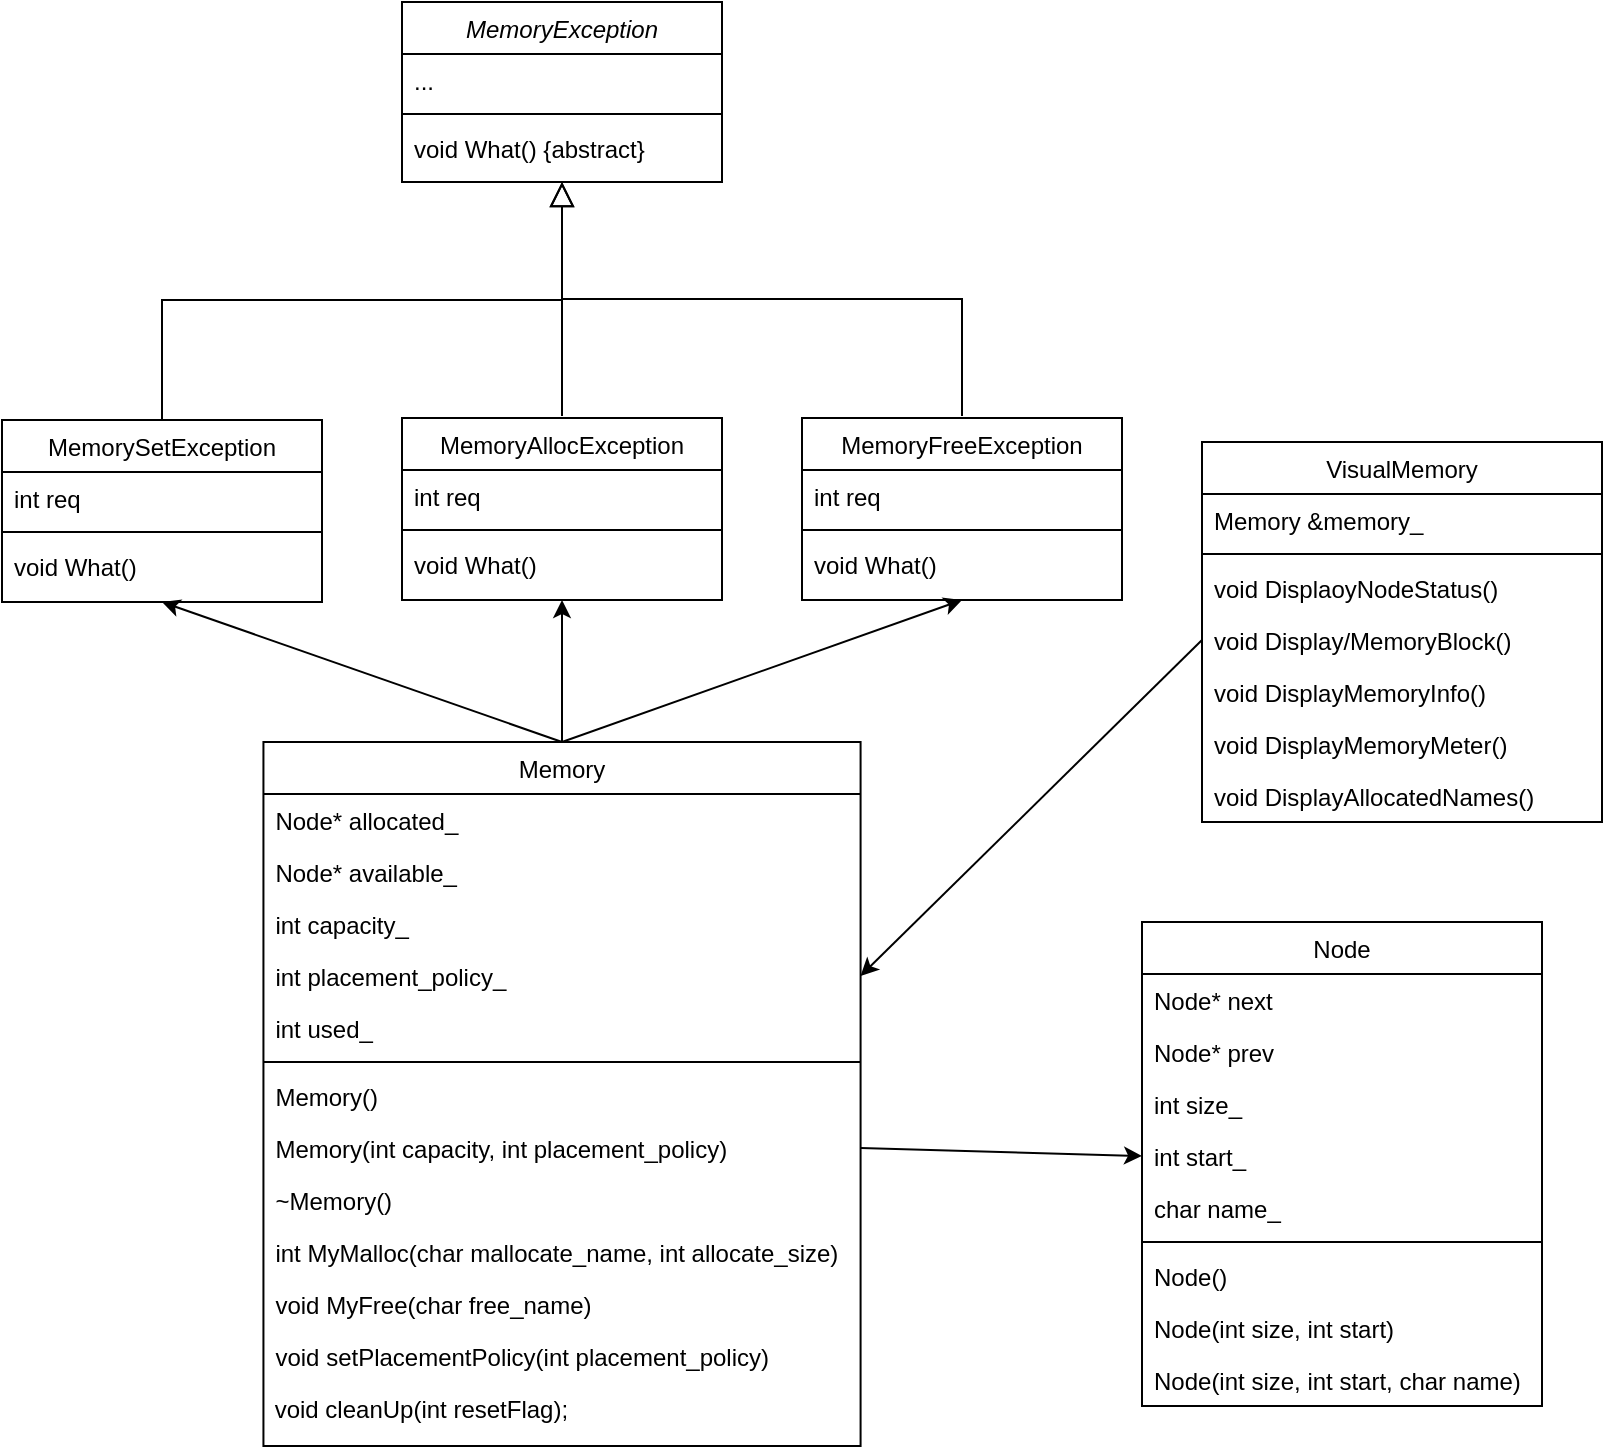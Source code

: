 <mxfile version="20.5.3" type="device" pages="2"><diagram id="C5RBs43oDa-KdzZeNtuy" name="Page-1"><mxGraphModel dx="1634" dy="847" grid="1" gridSize="10" guides="1" tooltips="1" connect="1" arrows="1" fold="1" page="1" pageScale="1" pageWidth="827" pageHeight="1169" math="0" shadow="0"><root><mxCell id="WIyWlLk6GJQsqaUBKTNV-0"/><mxCell id="WIyWlLk6GJQsqaUBKTNV-1" parent="WIyWlLk6GJQsqaUBKTNV-0"/><mxCell id="zkfFHV4jXpPFQw0GAbJ--0" value="MemoryException" style="swimlane;fontStyle=2;align=center;verticalAlign=top;childLayout=stackLayout;horizontal=1;startSize=26;horizontalStack=0;resizeParent=1;resizeLast=0;collapsible=1;marginBottom=0;rounded=0;shadow=0;strokeWidth=1;" parent="WIyWlLk6GJQsqaUBKTNV-1" vertex="1"><mxGeometry x="380" y="130" width="160" height="90" as="geometry"><mxRectangle x="230" y="140" width="160" height="26" as="alternateBounds"/></mxGeometry></mxCell><mxCell id="zkfFHV4jXpPFQw0GAbJ--1" value="..." style="text;align=left;verticalAlign=top;spacingLeft=4;spacingRight=4;overflow=hidden;rotatable=0;points=[[0,0.5],[1,0.5]];portConstraint=eastwest;" parent="zkfFHV4jXpPFQw0GAbJ--0" vertex="1"><mxGeometry y="26" width="160" height="26" as="geometry"/></mxCell><mxCell id="zkfFHV4jXpPFQw0GAbJ--4" value="" style="line;html=1;strokeWidth=1;align=left;verticalAlign=middle;spacingTop=-1;spacingLeft=3;spacingRight=3;rotatable=0;labelPosition=right;points=[];portConstraint=eastwest;" parent="zkfFHV4jXpPFQw0GAbJ--0" vertex="1"><mxGeometry y="52" width="160" height="8" as="geometry"/></mxCell><mxCell id="zkfFHV4jXpPFQw0GAbJ--5" value="void What() {abstract}" style="text;align=left;verticalAlign=top;spacingLeft=4;spacingRight=4;overflow=hidden;rotatable=0;points=[[0,0.5],[1,0.5]];portConstraint=eastwest;" parent="zkfFHV4jXpPFQw0GAbJ--0" vertex="1"><mxGeometry y="60" width="160" height="26" as="geometry"/></mxCell><mxCell id="zkfFHV4jXpPFQw0GAbJ--12" value="" style="endArrow=block;endSize=10;endFill=0;shadow=0;strokeWidth=1;rounded=0;edgeStyle=elbowEdgeStyle;elbow=vertical;" parent="WIyWlLk6GJQsqaUBKTNV-1" target="zkfFHV4jXpPFQw0GAbJ--0" edge="1"><mxGeometry width="160" relative="1" as="geometry"><mxPoint x="460" y="337" as="sourcePoint"/><mxPoint x="450" y="183" as="targetPoint"/></mxGeometry></mxCell><mxCell id="zkfFHV4jXpPFQw0GAbJ--16" value="" style="endArrow=block;endSize=10;endFill=0;shadow=0;strokeWidth=1;rounded=0;edgeStyle=elbowEdgeStyle;elbow=vertical;" parent="WIyWlLk6GJQsqaUBKTNV-1" edge="1"><mxGeometry width="160" relative="1" as="geometry"><mxPoint x="660" y="337" as="sourcePoint"/><mxPoint x="460" y="220" as="targetPoint"/></mxGeometry></mxCell><mxCell id="soOEZact5vehIFT3knkq-0" value="MemorySetException" style="swimlane;fontStyle=0;align=center;verticalAlign=top;childLayout=stackLayout;horizontal=1;startSize=26;horizontalStack=0;resizeParent=1;resizeLast=0;collapsible=1;marginBottom=0;rounded=0;shadow=0;strokeWidth=1;" parent="WIyWlLk6GJQsqaUBKTNV-1" vertex="1"><mxGeometry x="180" y="339" width="160" height="91" as="geometry"><mxRectangle x="340" y="380" width="170" height="26" as="alternateBounds"/></mxGeometry></mxCell><mxCell id="soOEZact5vehIFT3knkq-1" value="int req" style="text;align=left;verticalAlign=top;spacingLeft=4;spacingRight=4;overflow=hidden;rotatable=0;points=[[0,0.5],[1,0.5]];portConstraint=eastwest;" parent="soOEZact5vehIFT3knkq-0" vertex="1"><mxGeometry y="26" width="160" height="26" as="geometry"/></mxCell><mxCell id="soOEZact5vehIFT3knkq-2" value="" style="line;html=1;strokeWidth=1;align=left;verticalAlign=middle;spacingTop=-1;spacingLeft=3;spacingRight=3;rotatable=0;labelPosition=right;points=[];portConstraint=eastwest;" parent="soOEZact5vehIFT3knkq-0" vertex="1"><mxGeometry y="52" width="160" height="8" as="geometry"/></mxCell><mxCell id="9rT6gEfBduvS2ALJpc-B-1" value="void What()" style="text;align=left;verticalAlign=top;spacingLeft=4;spacingRight=4;overflow=hidden;rotatable=0;points=[[0,0.5],[1,0.5]];portConstraint=eastwest;" parent="soOEZact5vehIFT3knkq-0" vertex="1"><mxGeometry y="60" width="160" height="26" as="geometry"/></mxCell><mxCell id="soOEZact5vehIFT3knkq-4" value="" style="endArrow=none;html=1;rounded=0;exitX=0.5;exitY=0;exitDx=0;exitDy=0;" parent="WIyWlLk6GJQsqaUBKTNV-1" edge="1"><mxGeometry width="50" height="50" relative="1" as="geometry"><mxPoint x="260" y="339" as="sourcePoint"/><mxPoint x="460" y="279" as="targetPoint"/><Array as="points"><mxPoint x="260" y="279"/></Array></mxGeometry></mxCell><mxCell id="9rT6gEfBduvS2ALJpc-B-2" value="MemoryAllocException" style="swimlane;fontStyle=0;align=center;verticalAlign=top;childLayout=stackLayout;horizontal=1;startSize=26;horizontalStack=0;resizeParent=1;resizeLast=0;collapsible=1;marginBottom=0;rounded=0;shadow=0;strokeWidth=1;" parent="WIyWlLk6GJQsqaUBKTNV-1" vertex="1"><mxGeometry x="380" y="338" width="160" height="91" as="geometry"><mxRectangle x="340" y="380" width="170" height="26" as="alternateBounds"/></mxGeometry></mxCell><mxCell id="9rT6gEfBduvS2ALJpc-B-3" value="int req" style="text;align=left;verticalAlign=top;spacingLeft=4;spacingRight=4;overflow=hidden;rotatable=0;points=[[0,0.5],[1,0.5]];portConstraint=eastwest;" parent="9rT6gEfBduvS2ALJpc-B-2" vertex="1"><mxGeometry y="26" width="160" height="26" as="geometry"/></mxCell><mxCell id="9rT6gEfBduvS2ALJpc-B-4" value="" style="line;html=1;strokeWidth=1;align=left;verticalAlign=middle;spacingTop=-1;spacingLeft=3;spacingRight=3;rotatable=0;labelPosition=right;points=[];portConstraint=eastwest;" parent="9rT6gEfBduvS2ALJpc-B-2" vertex="1"><mxGeometry y="52" width="160" height="8" as="geometry"/></mxCell><mxCell id="9rT6gEfBduvS2ALJpc-B-5" value="void What()" style="text;align=left;verticalAlign=top;spacingLeft=4;spacingRight=4;overflow=hidden;rotatable=0;points=[[0,0.5],[1,0.5]];portConstraint=eastwest;" parent="9rT6gEfBduvS2ALJpc-B-2" vertex="1"><mxGeometry y="60" width="160" height="26" as="geometry"/></mxCell><mxCell id="9rT6gEfBduvS2ALJpc-B-6" value="MemoryFreeException" style="swimlane;fontStyle=0;align=center;verticalAlign=top;childLayout=stackLayout;horizontal=1;startSize=26;horizontalStack=0;resizeParent=1;resizeLast=0;collapsible=1;marginBottom=0;rounded=0;shadow=0;strokeWidth=1;" parent="WIyWlLk6GJQsqaUBKTNV-1" vertex="1"><mxGeometry x="580" y="338" width="160" height="91" as="geometry"><mxRectangle x="340" y="380" width="170" height="26" as="alternateBounds"/></mxGeometry></mxCell><mxCell id="9rT6gEfBduvS2ALJpc-B-7" value="int req" style="text;align=left;verticalAlign=top;spacingLeft=4;spacingRight=4;overflow=hidden;rotatable=0;points=[[0,0.5],[1,0.5]];portConstraint=eastwest;" parent="9rT6gEfBduvS2ALJpc-B-6" vertex="1"><mxGeometry y="26" width="160" height="26" as="geometry"/></mxCell><mxCell id="9rT6gEfBduvS2ALJpc-B-8" value="" style="line;html=1;strokeWidth=1;align=left;verticalAlign=middle;spacingTop=-1;spacingLeft=3;spacingRight=3;rotatable=0;labelPosition=right;points=[];portConstraint=eastwest;" parent="9rT6gEfBduvS2ALJpc-B-6" vertex="1"><mxGeometry y="52" width="160" height="8" as="geometry"/></mxCell><mxCell id="9rT6gEfBduvS2ALJpc-B-9" value="void What()" style="text;align=left;verticalAlign=top;spacingLeft=4;spacingRight=4;overflow=hidden;rotatable=0;points=[[0,0.5],[1,0.5]];portConstraint=eastwest;" parent="9rT6gEfBduvS2ALJpc-B-6" vertex="1"><mxGeometry y="60" width="160" height="26" as="geometry"/></mxCell><mxCell id="9rT6gEfBduvS2ALJpc-B-10" value="Memory" style="swimlane;fontStyle=0;align=center;verticalAlign=top;childLayout=stackLayout;horizontal=1;startSize=26;horizontalStack=0;resizeParent=1;resizeLast=0;collapsible=1;marginBottom=0;rounded=0;shadow=0;strokeWidth=1;" parent="WIyWlLk6GJQsqaUBKTNV-1" vertex="1"><mxGeometry x="310.72" y="500" width="298.57" height="352" as="geometry"><mxRectangle x="550" y="140" width="160" height="26" as="alternateBounds"/></mxGeometry></mxCell><mxCell id="9rT6gEfBduvS2ALJpc-B-11" value="Node* allocated_" style="text;align=left;verticalAlign=top;spacingLeft=4;spacingRight=4;overflow=hidden;rotatable=0;points=[[0,0.5],[1,0.5]];portConstraint=eastwest;" parent="9rT6gEfBduvS2ALJpc-B-10" vertex="1"><mxGeometry y="26" width="298.57" height="26" as="geometry"/></mxCell><mxCell id="9rT6gEfBduvS2ALJpc-B-12" value="Node* available_" style="text;align=left;verticalAlign=top;spacingLeft=4;spacingRight=4;overflow=hidden;rotatable=0;points=[[0,0.5],[1,0.5]];portConstraint=eastwest;rounded=0;shadow=0;html=0;" parent="9rT6gEfBduvS2ALJpc-B-10" vertex="1"><mxGeometry y="52" width="298.57" height="26" as="geometry"/></mxCell><mxCell id="9rT6gEfBduvS2ALJpc-B-13" value="int capacity_" style="text;align=left;verticalAlign=top;spacingLeft=4;spacingRight=4;overflow=hidden;rotatable=0;points=[[0,0.5],[1,0.5]];portConstraint=eastwest;rounded=0;shadow=0;html=0;" parent="9rT6gEfBduvS2ALJpc-B-10" vertex="1"><mxGeometry y="78" width="298.57" height="26" as="geometry"/></mxCell><mxCell id="9rT6gEfBduvS2ALJpc-B-14" value="int placement_policy_" style="text;align=left;verticalAlign=top;spacingLeft=4;spacingRight=4;overflow=hidden;rotatable=0;points=[[0,0.5],[1,0.5]];portConstraint=eastwest;rounded=0;shadow=0;html=0;" parent="9rT6gEfBduvS2ALJpc-B-10" vertex="1"><mxGeometry y="104" width="298.57" height="26" as="geometry"/></mxCell><mxCell id="9rT6gEfBduvS2ALJpc-B-15" value="int used_" style="text;align=left;verticalAlign=top;spacingLeft=4;spacingRight=4;overflow=hidden;rotatable=0;points=[[0,0.5],[1,0.5]];portConstraint=eastwest;rounded=0;shadow=0;html=0;" parent="9rT6gEfBduvS2ALJpc-B-10" vertex="1"><mxGeometry y="130" width="298.57" height="26" as="geometry"/></mxCell><mxCell id="9rT6gEfBduvS2ALJpc-B-16" value="" style="line;html=1;strokeWidth=1;align=left;verticalAlign=middle;spacingTop=-1;spacingLeft=3;spacingRight=3;rotatable=0;labelPosition=right;points=[];portConstraint=eastwest;" parent="9rT6gEfBduvS2ALJpc-B-10" vertex="1"><mxGeometry y="156" width="298.57" height="8" as="geometry"/></mxCell><mxCell id="9rT6gEfBduvS2ALJpc-B-17" value="Memory()" style="text;align=left;verticalAlign=top;spacingLeft=4;spacingRight=4;overflow=hidden;rotatable=0;points=[[0,0.5],[1,0.5]];portConstraint=eastwest;" parent="9rT6gEfBduvS2ALJpc-B-10" vertex="1"><mxGeometry y="164" width="298.57" height="26" as="geometry"/></mxCell><mxCell id="9rT6gEfBduvS2ALJpc-B-18" value="Memory(int capacity, int placement_policy)" style="text;align=left;verticalAlign=top;spacingLeft=4;spacingRight=4;overflow=hidden;rotatable=0;points=[[0,0.5],[1,0.5]];portConstraint=eastwest;" parent="9rT6gEfBduvS2ALJpc-B-10" vertex="1"><mxGeometry y="190" width="298.57" height="26" as="geometry"/></mxCell><mxCell id="9rT6gEfBduvS2ALJpc-B-20" value="~Memory()" style="text;align=left;verticalAlign=top;spacingLeft=4;spacingRight=4;overflow=hidden;rotatable=0;points=[[0,0.5],[1,0.5]];portConstraint=eastwest;" parent="9rT6gEfBduvS2ALJpc-B-10" vertex="1"><mxGeometry y="216" width="298.57" height="26" as="geometry"/></mxCell><mxCell id="9rT6gEfBduvS2ALJpc-B-21" value="int MyMalloc(char mallocate_name, int allocate_size)" style="text;align=left;verticalAlign=top;spacingLeft=4;spacingRight=4;overflow=hidden;rotatable=0;points=[[0,0.5],[1,0.5]];portConstraint=eastwest;" parent="9rT6gEfBduvS2ALJpc-B-10" vertex="1"><mxGeometry y="242" width="298.57" height="26" as="geometry"/></mxCell><mxCell id="9rT6gEfBduvS2ALJpc-B-22" value="void MyFree(char free_name)" style="text;align=left;verticalAlign=top;spacingLeft=4;spacingRight=4;overflow=hidden;rotatable=0;points=[[0,0.5],[1,0.5]];portConstraint=eastwest;" parent="9rT6gEfBduvS2ALJpc-B-10" vertex="1"><mxGeometry y="268" width="298.57" height="26" as="geometry"/></mxCell><mxCell id="9rT6gEfBduvS2ALJpc-B-23" value="void setPlacementPolicy(int placement_policy)" style="text;align=left;verticalAlign=top;spacingLeft=4;spacingRight=4;overflow=hidden;rotatable=0;points=[[0,0.5],[1,0.5]];portConstraint=eastwest;" parent="9rT6gEfBduvS2ALJpc-B-10" vertex="1"><mxGeometry y="294" width="298.57" height="26" as="geometry"/></mxCell><mxCell id="5bNfeMeNpvM9neDU2DQd-0" value="&amp;nbsp;void cleanUp(int resetFlag);" style="text;whiteSpace=wrap;html=1;" parent="9rT6gEfBduvS2ALJpc-B-10" vertex="1"><mxGeometry y="320" width="298.57" height="32" as="geometry"/></mxCell><mxCell id="9rT6gEfBduvS2ALJpc-B-25" value="Node" style="swimlane;fontStyle=0;align=center;verticalAlign=top;childLayout=stackLayout;horizontal=1;startSize=26;horizontalStack=0;resizeParent=1;resizeLast=0;collapsible=1;marginBottom=0;rounded=0;shadow=0;strokeWidth=1;" parent="WIyWlLk6GJQsqaUBKTNV-1" vertex="1"><mxGeometry x="750" y="590" width="200" height="242" as="geometry"><mxRectangle x="550" y="140" width="160" height="26" as="alternateBounds"/></mxGeometry></mxCell><mxCell id="9rT6gEfBduvS2ALJpc-B-26" value="Node* next" style="text;align=left;verticalAlign=top;spacingLeft=4;spacingRight=4;overflow=hidden;rotatable=0;points=[[0,0.5],[1,0.5]];portConstraint=eastwest;" parent="9rT6gEfBduvS2ALJpc-B-25" vertex="1"><mxGeometry y="26" width="200" height="26" as="geometry"/></mxCell><mxCell id="9rT6gEfBduvS2ALJpc-B-27" value="Node* prev" style="text;align=left;verticalAlign=top;spacingLeft=4;spacingRight=4;overflow=hidden;rotatable=0;points=[[0,0.5],[1,0.5]];portConstraint=eastwest;rounded=0;shadow=0;html=0;" parent="9rT6gEfBduvS2ALJpc-B-25" vertex="1"><mxGeometry y="52" width="200" height="26" as="geometry"/></mxCell><mxCell id="9rT6gEfBduvS2ALJpc-B-28" value="int size_" style="text;align=left;verticalAlign=top;spacingLeft=4;spacingRight=4;overflow=hidden;rotatable=0;points=[[0,0.5],[1,0.5]];portConstraint=eastwest;rounded=0;shadow=0;html=0;" parent="9rT6gEfBduvS2ALJpc-B-25" vertex="1"><mxGeometry y="78" width="200" height="26" as="geometry"/></mxCell><mxCell id="9rT6gEfBduvS2ALJpc-B-29" value="int start_" style="text;align=left;verticalAlign=top;spacingLeft=4;spacingRight=4;overflow=hidden;rotatable=0;points=[[0,0.5],[1,0.5]];portConstraint=eastwest;rounded=0;shadow=0;html=0;" parent="9rT6gEfBduvS2ALJpc-B-25" vertex="1"><mxGeometry y="104" width="200" height="26" as="geometry"/></mxCell><mxCell id="9rT6gEfBduvS2ALJpc-B-30" value="char name_" style="text;align=left;verticalAlign=top;spacingLeft=4;spacingRight=4;overflow=hidden;rotatable=0;points=[[0,0.5],[1,0.5]];portConstraint=eastwest;rounded=0;shadow=0;html=0;" parent="9rT6gEfBduvS2ALJpc-B-25" vertex="1"><mxGeometry y="130" width="200" height="26" as="geometry"/></mxCell><mxCell id="9rT6gEfBduvS2ALJpc-B-31" value="" style="line;html=1;strokeWidth=1;align=left;verticalAlign=middle;spacingTop=-1;spacingLeft=3;spacingRight=3;rotatable=0;labelPosition=right;points=[];portConstraint=eastwest;" parent="9rT6gEfBduvS2ALJpc-B-25" vertex="1"><mxGeometry y="156" width="200" height="8" as="geometry"/></mxCell><mxCell id="9rT6gEfBduvS2ALJpc-B-32" value="Node()" style="text;align=left;verticalAlign=top;spacingLeft=4;spacingRight=4;overflow=hidden;rotatable=0;points=[[0,0.5],[1,0.5]];portConstraint=eastwest;" parent="9rT6gEfBduvS2ALJpc-B-25" vertex="1"><mxGeometry y="164" width="200" height="26" as="geometry"/></mxCell><mxCell id="9rT6gEfBduvS2ALJpc-B-33" value="Node(int size, int start)" style="text;align=left;verticalAlign=top;spacingLeft=4;spacingRight=4;overflow=hidden;rotatable=0;points=[[0,0.5],[1,0.5]];portConstraint=eastwest;" parent="9rT6gEfBduvS2ALJpc-B-25" vertex="1"><mxGeometry y="190" width="200" height="26" as="geometry"/></mxCell><mxCell id="9rT6gEfBduvS2ALJpc-B-34" value="Node(int size, int start, char name)" style="text;align=left;verticalAlign=top;spacingLeft=4;spacingRight=4;overflow=hidden;rotatable=0;points=[[0,0.5],[1,0.5]];portConstraint=eastwest;" parent="9rT6gEfBduvS2ALJpc-B-25" vertex="1"><mxGeometry y="216" width="200" height="26" as="geometry"/></mxCell><mxCell id="9rT6gEfBduvS2ALJpc-B-51" value="VisualMemory" style="swimlane;fontStyle=0;align=center;verticalAlign=top;childLayout=stackLayout;horizontal=1;startSize=26;horizontalStack=0;resizeParent=1;resizeLast=0;collapsible=1;marginBottom=0;rounded=0;shadow=0;strokeWidth=1;" parent="WIyWlLk6GJQsqaUBKTNV-1" vertex="1"><mxGeometry x="780" y="350" width="200" height="190" as="geometry"><mxRectangle x="550" y="140" width="160" height="26" as="alternateBounds"/></mxGeometry></mxCell><mxCell id="9rT6gEfBduvS2ALJpc-B-52" value="Memory &amp;memory_" style="text;align=left;verticalAlign=top;spacingLeft=4;spacingRight=4;overflow=hidden;rotatable=0;points=[[0,0.5],[1,0.5]];portConstraint=eastwest;" parent="9rT6gEfBduvS2ALJpc-B-51" vertex="1"><mxGeometry y="26" width="200" height="26" as="geometry"/></mxCell><mxCell id="9rT6gEfBduvS2ALJpc-B-57" value="" style="line;html=1;strokeWidth=1;align=left;verticalAlign=middle;spacingTop=-1;spacingLeft=3;spacingRight=3;rotatable=0;labelPosition=right;points=[];portConstraint=eastwest;" parent="9rT6gEfBduvS2ALJpc-B-51" vertex="1"><mxGeometry y="52" width="200" height="8" as="geometry"/></mxCell><mxCell id="9rT6gEfBduvS2ALJpc-B-58" value="void DisplaoyNodeStatus()" style="text;align=left;verticalAlign=top;spacingLeft=4;spacingRight=4;overflow=hidden;rotatable=0;points=[[0,0.5],[1,0.5]];portConstraint=eastwest;" parent="9rT6gEfBduvS2ALJpc-B-51" vertex="1"><mxGeometry y="60" width="200" height="26" as="geometry"/></mxCell><mxCell id="9rT6gEfBduvS2ALJpc-B-59" value="void Display/MemoryBlock()" style="text;align=left;verticalAlign=top;spacingLeft=4;spacingRight=4;overflow=hidden;rotatable=0;points=[[0,0.5],[1,0.5]];portConstraint=eastwest;" parent="9rT6gEfBduvS2ALJpc-B-51" vertex="1"><mxGeometry y="86" width="200" height="26" as="geometry"/></mxCell><mxCell id="9rT6gEfBduvS2ALJpc-B-60" value="void DisplayMemoryInfo()" style="text;align=left;verticalAlign=top;spacingLeft=4;spacingRight=4;overflow=hidden;rotatable=0;points=[[0,0.5],[1,0.5]];portConstraint=eastwest;" parent="9rT6gEfBduvS2ALJpc-B-51" vertex="1"><mxGeometry y="112" width="200" height="26" as="geometry"/></mxCell><mxCell id="9rT6gEfBduvS2ALJpc-B-61" value="void DisplayMemoryMeter()" style="text;align=left;verticalAlign=top;spacingLeft=4;spacingRight=4;overflow=hidden;rotatable=0;points=[[0,0.5],[1,0.5]];portConstraint=eastwest;" parent="9rT6gEfBduvS2ALJpc-B-51" vertex="1"><mxGeometry y="138" width="200" height="26" as="geometry"/></mxCell><mxCell id="9rT6gEfBduvS2ALJpc-B-62" value="void DisplayAllocatedNames()" style="text;align=left;verticalAlign=top;spacingLeft=4;spacingRight=4;overflow=hidden;rotatable=0;points=[[0,0.5],[1,0.5]];portConstraint=eastwest;" parent="9rT6gEfBduvS2ALJpc-B-51" vertex="1"><mxGeometry y="164" width="200" height="26" as="geometry"/></mxCell><mxCell id="9rT6gEfBduvS2ALJpc-B-64" value="" style="endArrow=classic;html=1;rounded=0;exitX=0.5;exitY=0;exitDx=0;exitDy=0;entryX=0.5;entryY=1;entryDx=0;entryDy=0;" parent="WIyWlLk6GJQsqaUBKTNV-1" source="9rT6gEfBduvS2ALJpc-B-10" target="soOEZact5vehIFT3knkq-0" edge="1"><mxGeometry width="50" height="50" relative="1" as="geometry"><mxPoint x="470.72" y="490" as="sourcePoint"/><mxPoint x="350" y="460" as="targetPoint"/></mxGeometry></mxCell><mxCell id="9rT6gEfBduvS2ALJpc-B-65" value="" style="endArrow=classic;html=1;rounded=0;exitX=0.5;exitY=0;exitDx=0;exitDy=0;entryX=0.5;entryY=1;entryDx=0;entryDy=0;" parent="WIyWlLk6GJQsqaUBKTNV-1" source="9rT6gEfBduvS2ALJpc-B-10" target="9rT6gEfBduvS2ALJpc-B-2" edge="1"><mxGeometry width="50" height="50" relative="1" as="geometry"><mxPoint x="720.005" y="610" as="sourcePoint"/><mxPoint x="520.0" y="540" as="targetPoint"/></mxGeometry></mxCell><mxCell id="9rT6gEfBduvS2ALJpc-B-66" value="" style="endArrow=classic;html=1;rounded=0;exitX=0.5;exitY=0;exitDx=0;exitDy=0;entryX=0.5;entryY=1;entryDx=0;entryDy=0;" parent="WIyWlLk6GJQsqaUBKTNV-1" source="9rT6gEfBduvS2ALJpc-B-10" target="9rT6gEfBduvS2ALJpc-B-6" edge="1"><mxGeometry width="50" height="50" relative="1" as="geometry"><mxPoint x="780.005" y="570" as="sourcePoint"/><mxPoint x="580.0" y="500" as="targetPoint"/></mxGeometry></mxCell><mxCell id="9rT6gEfBduvS2ALJpc-B-68" value="" style="endArrow=classic;html=1;rounded=0;exitX=1;exitY=0.5;exitDx=0;exitDy=0;entryX=0;entryY=0.5;entryDx=0;entryDy=0;" parent="WIyWlLk6GJQsqaUBKTNV-1" source="9rT6gEfBduvS2ALJpc-B-18" target="9rT6gEfBduvS2ALJpc-B-29" edge="1"><mxGeometry width="50" height="50" relative="1" as="geometry"><mxPoint x="700" y="690" as="sourcePoint"/><mxPoint x="660" y="720" as="targetPoint"/></mxGeometry></mxCell><mxCell id="9rT6gEfBduvS2ALJpc-B-63" value="" style="endArrow=classic;html=1;rounded=0;exitX=0;exitY=0.5;exitDx=0;exitDy=0;entryX=1;entryY=0.5;entryDx=0;entryDy=0;" parent="WIyWlLk6GJQsqaUBKTNV-1" source="9rT6gEfBduvS2ALJpc-B-59" edge="1" target="9rT6gEfBduvS2ALJpc-B-14"><mxGeometry width="50" height="50" relative="1" as="geometry"><mxPoint x="770.72" y="550.82" as="sourcePoint"/><mxPoint x="610" y="660" as="targetPoint"/></mxGeometry></mxCell></root></mxGraphModel></diagram><diagram id="ljEq28UgOL-z2zcbdTaI" name="페이지-2"><mxGraphModel dx="992" dy="571" grid="1" gridSize="10" guides="1" tooltips="1" connect="1" arrows="1" fold="1" page="1" pageScale="1" pageWidth="827" pageHeight="1169" math="0" shadow="0"><root><mxCell id="0"/><mxCell id="1" parent="0"/></root></mxGraphModel></diagram></mxfile>